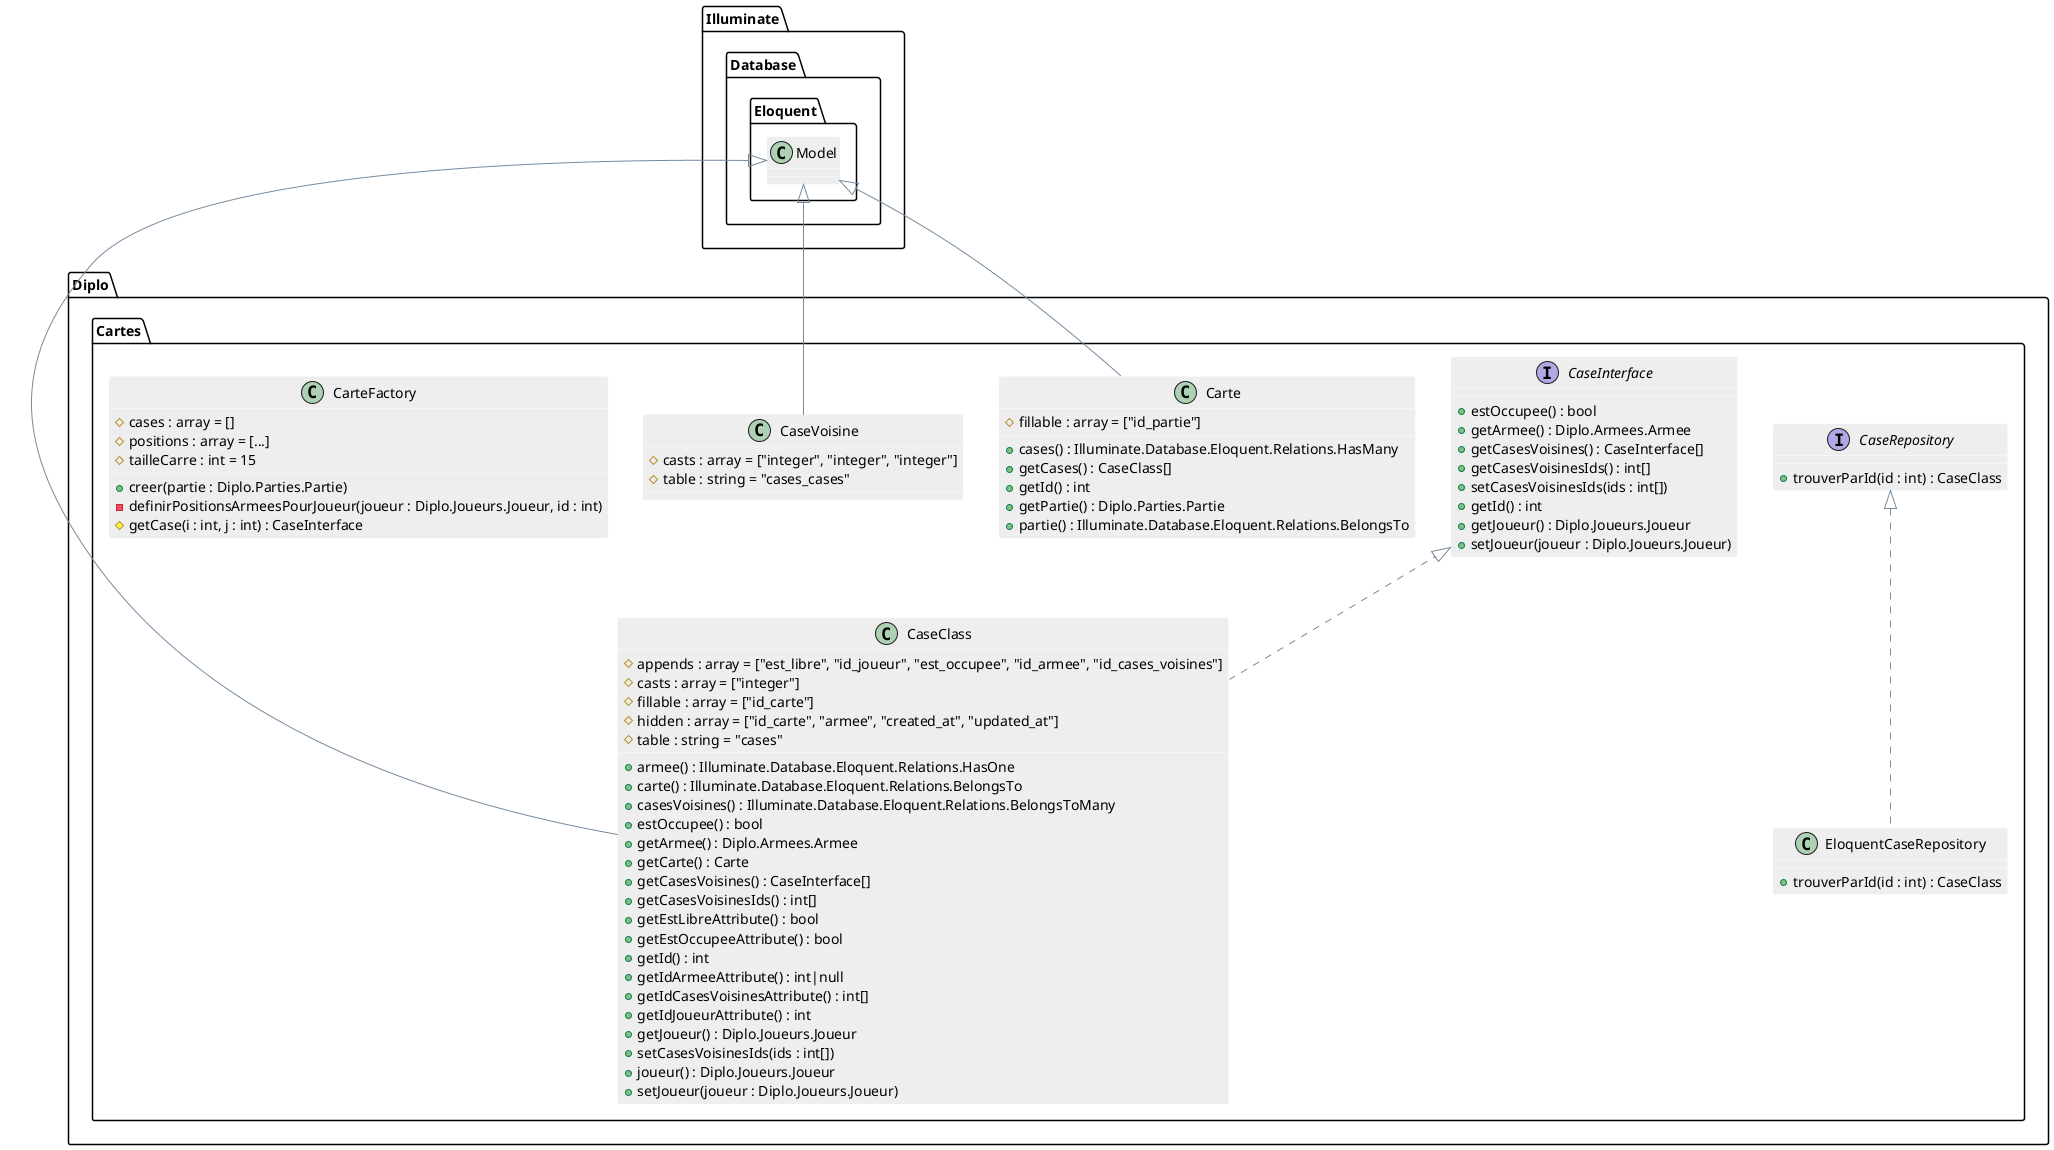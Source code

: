 @startuml

skinparam shadowing false
skinparam stereotypeCBackgroundColor #5B9BD5
' skinparam backgroundColor transparent

skinparam note {
  BackgroundColor #73AE42
  BorderColor #6CA43E
  FontColor white
}

skinparam class {
  BackgroundColor #EEEEEE
  ArrowColor #758A9F
  BorderColor #FFFFFF
}

skinparam sequence {
  ArrowColor #6CA43E

  LifeLineBorderColor #6CA43E
  LifeLineBackgroundColor #73AE42

  ParticipantBorderColor #2E75B5
  ParticipantBackgroundColor #5B9BD5

  ActorBorderColor #2E75B5
  ActorBackgroundColor #5B9BD5

  BoxLineColor #A5A5A5
}

skinparam state {
  BackgroundColor #EEEEEE
  ArrowColor #758A9F
  BorderColor #9E9E9E
}

skinparam usecase {
  BackgroundColor #EEEEEE
  BorderColor #9E9E9E

  ArrowColor #6CA43E
  ActorBorderColor #6CA43E
}

skinparam component {
  BackgroundColor #EEEEEE
  ArrowColor #758A9F
  BorderColor #9E9E9E
}

skinparam node {
  BackgroundColor #FFFFFF
  ArrowColor #758A9F
  BorderColor #9E9E9E
}

skinparam database {
  BackgroundColor #EEEEEE
  ArrowColor #758A9F
  BorderColor #9E9E9E
}
interface Diplo.Cartes.CaseRepository {
    +trouverParId(id : int) : CaseClass
}
class Diplo.Cartes.CaseClass {
    #appends : array = ["est_libre", "id_joueur", "est_occupee", "id_armee", "id_cases_voisines"]
    #casts : array = ["integer"]
    #fillable : array = ["id_carte"]
    #hidden : array = ["id_carte", "armee", "created_at", "updated_at"]
    #table : string = "cases"
    +armee() : Illuminate.Database.Eloquent.Relations.HasOne
    +carte() : Illuminate.Database.Eloquent.Relations.BelongsTo
    +casesVoisines() : Illuminate.Database.Eloquent.Relations.BelongsToMany
    +estOccupee() : bool
    +getArmee() : Diplo.Armees.Armee
    +getCarte() : Carte
    +getCasesVoisines() : CaseInterface[]
    +getCasesVoisinesIds() : int[]
    +getEstLibreAttribute() : bool
    +getEstOccupeeAttribute() : bool
    +getId() : int
    +getIdArmeeAttribute() : int|null
    +getIdCasesVoisinesAttribute() : int[]
    +getIdJoueurAttribute() : int
    +getJoueur() : Diplo.Joueurs.Joueur
    +setCasesVoisinesIds(ids : int[])
    +joueur() : Diplo.Joueurs.Joueur
    +setJoueur(joueur : Diplo.Joueurs.Joueur)
}
class Diplo.Cartes.CaseClass extends Illuminate.Database.Eloquent.Model
class Diplo.Cartes.CaseClass implements Diplo.Cartes.CaseInterface
class Diplo.Cartes.Carte {
    #fillable : array = ["id_partie"]
    +cases() : Illuminate.Database.Eloquent.Relations.HasMany
    +getCases() : CaseClass[]
    +getId() : int
    +getPartie() : Diplo.Parties.Partie
    +partie() : Illuminate.Database.Eloquent.Relations.BelongsTo
}
class Diplo.Cartes.Carte extends Illuminate.Database.Eloquent.Model
class Diplo.Cartes.CaseVoisine {
    #casts : array = ["integer", "integer", "integer"]
    #table : string = "cases_cases"
}
class Diplo.Cartes.CaseVoisine extends Illuminate.Database.Eloquent.Model
class Diplo.Cartes.EloquentCaseRepository {
    +trouverParId(id : int) : CaseClass
}
class Diplo.Cartes.EloquentCaseRepository implements Diplo.Cartes.CaseRepository
interface Diplo.Cartes.CaseInterface {
    +estOccupee() : bool
    +getArmee() : Diplo.Armees.Armee
    +getCasesVoisines() : CaseInterface[]
    +getCasesVoisinesIds() : int[]
    +setCasesVoisinesIds(ids : int[])
    +getId() : int
    +getJoueur() : Diplo.Joueurs.Joueur
    +setJoueur(joueur : Diplo.Joueurs.Joueur)
}
class Diplo.Cartes.CarteFactory {
    #cases : array = []
    #positions : array = [...]
    #tailleCarre : int = 15
    +creer(partie : Diplo.Parties.Partie)
    -definirPositionsArmeesPourJoueur(joueur : Diplo.Joueurs.Joueur, id : int)
    #getCase(i : int, j : int) : CaseInterface
}
@enduml
